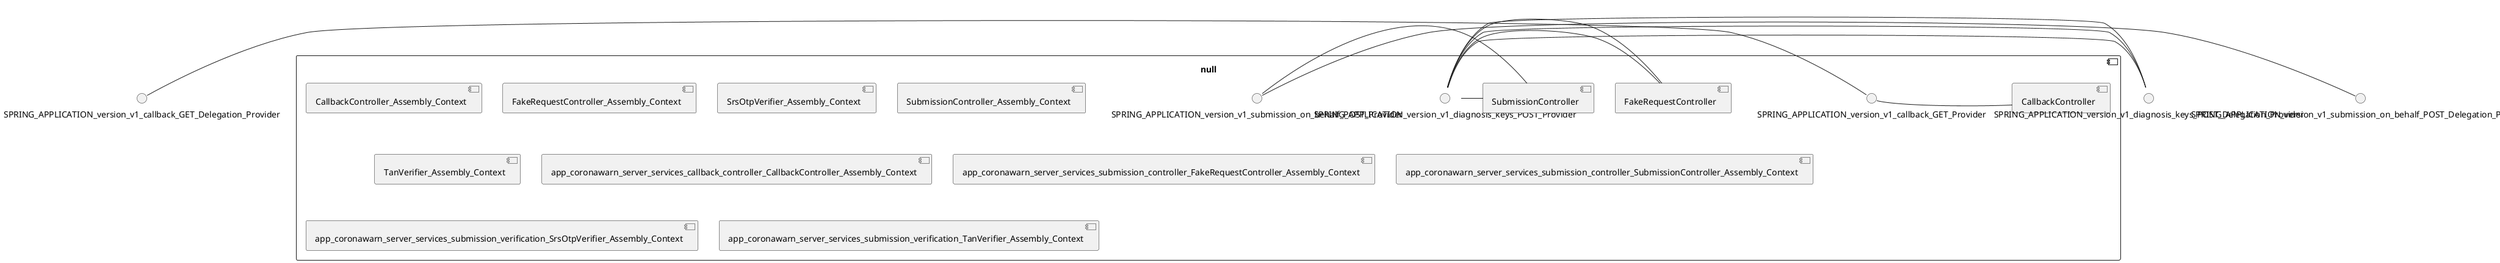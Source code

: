 @startuml
skinparam fixCircleLabelOverlapping true
() SPRING_APPLICATION_version_v1_callback_GET_Delegation_Provider
() SPRING_APPLICATION_version_v1_diagnosis_keys_POST_Delegation_Provider
() SPRING_APPLICATION_version_v1_submission_on_behalf_POST_Delegation_Provider
component null {
SPRING_APPLICATION_version_v1_callback_GET_Delegation_Provider - SPRING_APPLICATION_version_v1_callback_GET_Provider
SPRING_APPLICATION_version_v1_callback_GET_Provider - [CallbackController]
SPRING_APPLICATION_version_v1_diagnosis_keys_POST_Delegation_Provider - SPRING_APPLICATION_version_v1_diagnosis_keys_POST_Provider
SPRING_APPLICATION_version_v1_diagnosis_keys_POST_Provider - [FakeRequestController]
SPRING_APPLICATION_version_v1_diagnosis_keys_POST_Delegation_Provider - SPRING_APPLICATION_version_v1_diagnosis_keys_POST_Provider
SPRING_APPLICATION_version_v1_diagnosis_keys_POST_Provider - [SubmissionController]
SPRING_APPLICATION_version_v1_diagnosis_keys_POST_Delegation_Provider - SPRING_APPLICATION_version_v1_diagnosis_keys_POST_Provider
SPRING_APPLICATION_version_v1_diagnosis_keys_POST_Provider - [FakeRequestController]
SPRING_APPLICATION_version_v1_submission_on_behalf_POST_Delegation_Provider - SPRING_APPLICATION_version_v1_submission_on_behalf_POST_Provider
SPRING_APPLICATION_version_v1_submission_on_behalf_POST_Provider - [SubmissionController]
[CallbackController_Assembly_Context] [[corona-warn-app-cwa-server.repository#_mEtY-r8UEe68boA1lYzhBQ]]
[FakeRequestController_Assembly_Context] [[corona-warn-app-cwa-server.repository#_mEtY-r8UEe68boA1lYzhBQ]]
[SrsOtpVerifier_Assembly_Context] [[corona-warn-app-cwa-server.repository#_mEtY-r8UEe68boA1lYzhBQ]]
[SubmissionController_Assembly_Context] [[corona-warn-app-cwa-server.repository#_mEtY-r8UEe68boA1lYzhBQ]]
[TanVerifier_Assembly_Context] [[corona-warn-app-cwa-server.repository#_mEtY-r8UEe68boA1lYzhBQ]]
[app_coronawarn_server_services_callback_controller_CallbackController_Assembly_Context] [[corona-warn-app-cwa-server.repository#_mEtY-r8UEe68boA1lYzhBQ]]
[app_coronawarn_server_services_submission_controller_FakeRequestController_Assembly_Context] [[corona-warn-app-cwa-server.repository#_mEtY-r8UEe68boA1lYzhBQ]]
[app_coronawarn_server_services_submission_controller_SubmissionController_Assembly_Context] [[corona-warn-app-cwa-server.repository#_mEtY-r8UEe68boA1lYzhBQ]]
[app_coronawarn_server_services_submission_verification_SrsOtpVerifier_Assembly_Context] [[corona-warn-app-cwa-server.repository#_mEtY-r8UEe68boA1lYzhBQ]]
[app_coronawarn_server_services_submission_verification_TanVerifier_Assembly_Context] [[corona-warn-app-cwa-server.repository#_mEtY-r8UEe68boA1lYzhBQ]]
}

@enduml
